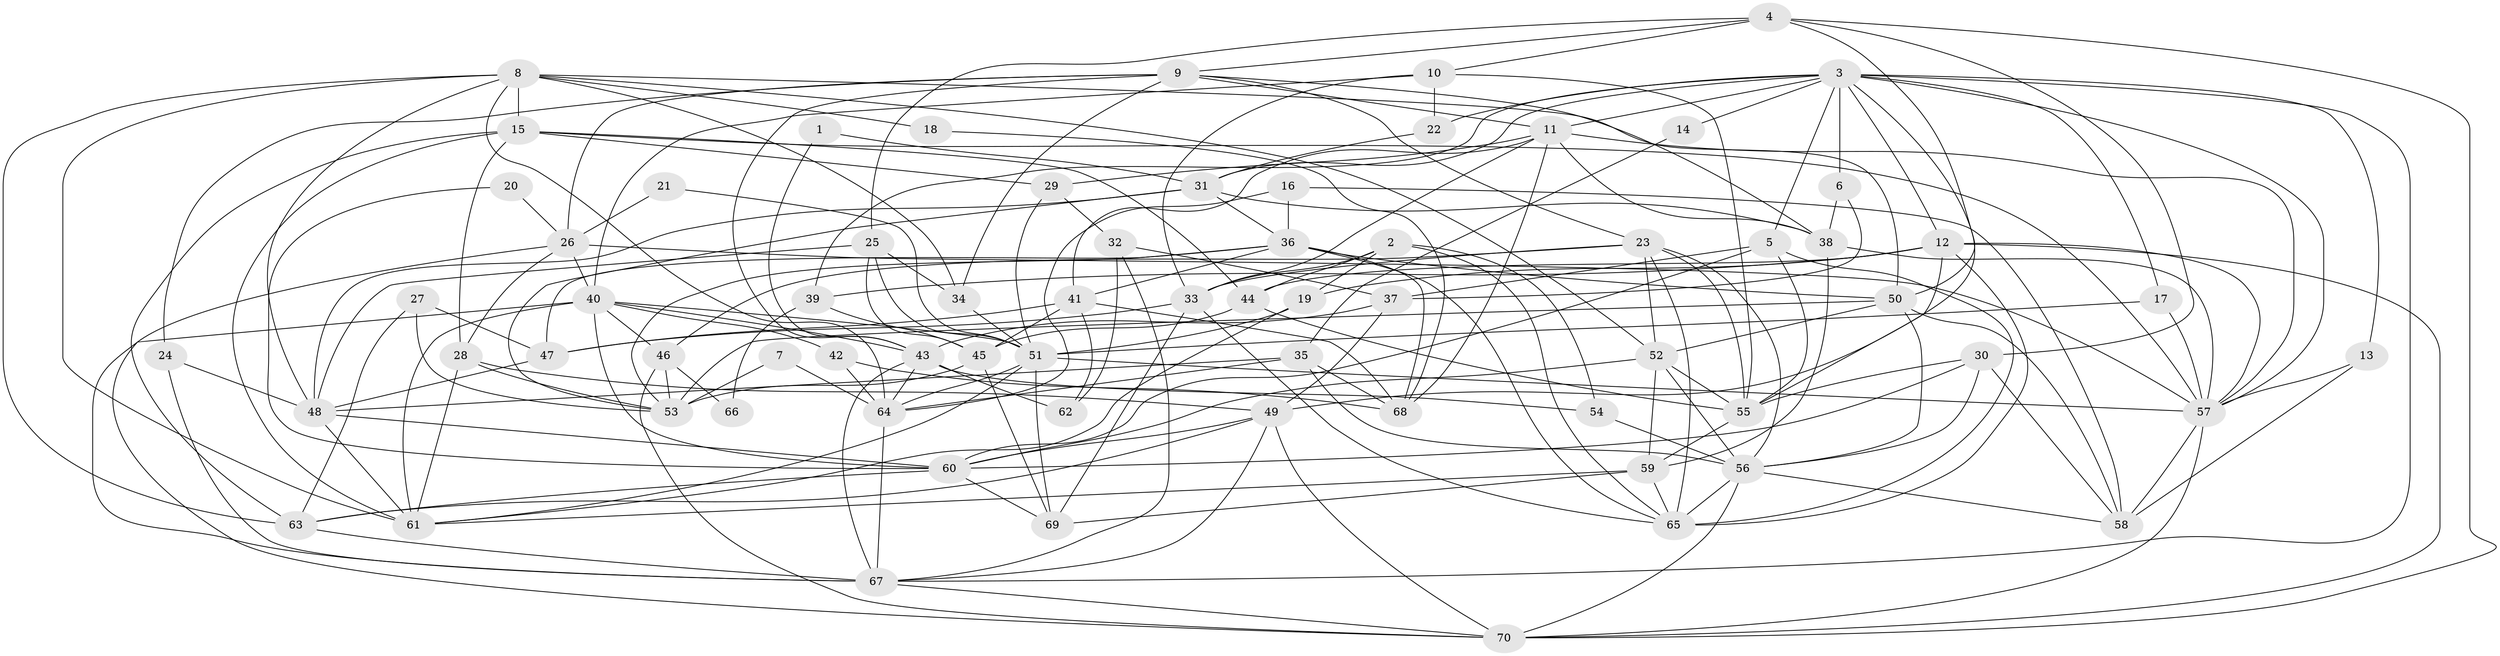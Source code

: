 // original degree distribution, {4: 0.2446043165467626, 5: 0.17985611510791366, 3: 0.2446043165467626, 2: 0.15827338129496402, 6: 0.14388489208633093, 8: 0.007194244604316547, 7: 0.02158273381294964}
// Generated by graph-tools (version 1.1) at 2025/26/03/09/25 03:26:14]
// undirected, 70 vertices, 202 edges
graph export_dot {
graph [start="1"]
  node [color=gray90,style=filled];
  1;
  2;
  3;
  4;
  5;
  6;
  7;
  8;
  9;
  10;
  11;
  12;
  13;
  14;
  15;
  16;
  17;
  18;
  19;
  20;
  21;
  22;
  23;
  24;
  25;
  26;
  27;
  28;
  29;
  30;
  31;
  32;
  33;
  34;
  35;
  36;
  37;
  38;
  39;
  40;
  41;
  42;
  43;
  44;
  45;
  46;
  47;
  48;
  49;
  50;
  51;
  52;
  53;
  54;
  55;
  56;
  57;
  58;
  59;
  60;
  61;
  62;
  63;
  64;
  65;
  66;
  67;
  68;
  69;
  70;
  1 -- 31 [weight=1.0];
  1 -- 43 [weight=1.0];
  2 -- 19 [weight=1.0];
  2 -- 33 [weight=1.0];
  2 -- 44 [weight=1.0];
  2 -- 54 [weight=1.0];
  2 -- 65 [weight=1.0];
  3 -- 5 [weight=1.0];
  3 -- 6 [weight=1.0];
  3 -- 11 [weight=1.0];
  3 -- 12 [weight=1.0];
  3 -- 13 [weight=1.0];
  3 -- 14 [weight=1.0];
  3 -- 17 [weight=1.0];
  3 -- 22 [weight=1.0];
  3 -- 31 [weight=1.0];
  3 -- 39 [weight=1.0];
  3 -- 49 [weight=1.0];
  3 -- 57 [weight=1.0];
  3 -- 67 [weight=1.0];
  4 -- 9 [weight=1.0];
  4 -- 10 [weight=1.0];
  4 -- 25 [weight=1.0];
  4 -- 30 [weight=1.0];
  4 -- 50 [weight=1.0];
  4 -- 70 [weight=1.0];
  5 -- 37 [weight=1.0];
  5 -- 55 [weight=1.0];
  5 -- 60 [weight=1.0];
  5 -- 65 [weight=1.0];
  6 -- 37 [weight=1.0];
  6 -- 38 [weight=1.0];
  7 -- 53 [weight=1.0];
  7 -- 64 [weight=1.0];
  8 -- 15 [weight=1.0];
  8 -- 18 [weight=1.0];
  8 -- 34 [weight=1.0];
  8 -- 48 [weight=1.0];
  8 -- 50 [weight=1.0];
  8 -- 52 [weight=1.0];
  8 -- 61 [weight=1.0];
  8 -- 63 [weight=1.0];
  8 -- 64 [weight=1.0];
  9 -- 11 [weight=1.0];
  9 -- 23 [weight=1.0];
  9 -- 24 [weight=1.0];
  9 -- 26 [weight=1.0];
  9 -- 34 [weight=1.0];
  9 -- 38 [weight=1.0];
  9 -- 43 [weight=1.0];
  10 -- 22 [weight=1.0];
  10 -- 33 [weight=1.0];
  10 -- 40 [weight=1.0];
  10 -- 55 [weight=1.0];
  11 -- 29 [weight=1.0];
  11 -- 33 [weight=1.0];
  11 -- 38 [weight=1.0];
  11 -- 41 [weight=1.0];
  11 -- 57 [weight=1.0];
  11 -- 68 [weight=1.0];
  12 -- 19 [weight=1.0];
  12 -- 39 [weight=1.0];
  12 -- 44 [weight=1.0];
  12 -- 55 [weight=1.0];
  12 -- 57 [weight=1.0];
  12 -- 65 [weight=1.0];
  12 -- 70 [weight=1.0];
  13 -- 57 [weight=1.0];
  13 -- 58 [weight=1.0];
  14 -- 35 [weight=1.0];
  15 -- 28 [weight=1.0];
  15 -- 29 [weight=1.0];
  15 -- 44 [weight=1.0];
  15 -- 57 [weight=1.0];
  15 -- 61 [weight=1.0];
  15 -- 63 [weight=1.0];
  16 -- 36 [weight=1.0];
  16 -- 58 [weight=1.0];
  16 -- 64 [weight=2.0];
  17 -- 51 [weight=1.0];
  17 -- 57 [weight=1.0];
  18 -- 68 [weight=1.0];
  19 -- 51 [weight=1.0];
  19 -- 61 [weight=1.0];
  20 -- 26 [weight=1.0];
  20 -- 60 [weight=1.0];
  21 -- 26 [weight=2.0];
  21 -- 51 [weight=1.0];
  22 -- 31 [weight=1.0];
  23 -- 33 [weight=1.0];
  23 -- 46 [weight=1.0];
  23 -- 52 [weight=1.0];
  23 -- 55 [weight=1.0];
  23 -- 56 [weight=1.0];
  23 -- 65 [weight=1.0];
  24 -- 48 [weight=1.0];
  24 -- 67 [weight=1.0];
  25 -- 34 [weight=1.0];
  25 -- 45 [weight=1.0];
  25 -- 48 [weight=1.0];
  25 -- 51 [weight=2.0];
  26 -- 28 [weight=1.0];
  26 -- 40 [weight=1.0];
  26 -- 57 [weight=1.0];
  26 -- 67 [weight=1.0];
  27 -- 47 [weight=1.0];
  27 -- 53 [weight=1.0];
  27 -- 63 [weight=1.0];
  28 -- 49 [weight=1.0];
  28 -- 53 [weight=1.0];
  28 -- 61 [weight=1.0];
  29 -- 32 [weight=1.0];
  29 -- 51 [weight=1.0];
  30 -- 55 [weight=1.0];
  30 -- 56 [weight=1.0];
  30 -- 58 [weight=1.0];
  30 -- 60 [weight=1.0];
  31 -- 36 [weight=1.0];
  31 -- 38 [weight=1.0];
  31 -- 48 [weight=1.0];
  31 -- 53 [weight=1.0];
  32 -- 37 [weight=1.0];
  32 -- 62 [weight=1.0];
  32 -- 67 [weight=1.0];
  33 -- 47 [weight=1.0];
  33 -- 65 [weight=1.0];
  33 -- 69 [weight=1.0];
  34 -- 51 [weight=1.0];
  35 -- 48 [weight=1.0];
  35 -- 56 [weight=1.0];
  35 -- 64 [weight=1.0];
  35 -- 68 [weight=1.0];
  36 -- 41 [weight=1.0];
  36 -- 47 [weight=1.0];
  36 -- 50 [weight=2.0];
  36 -- 53 [weight=1.0];
  36 -- 65 [weight=1.0];
  36 -- 68 [weight=1.0];
  37 -- 43 [weight=1.0];
  37 -- 49 [weight=1.0];
  38 -- 57 [weight=1.0];
  38 -- 59 [weight=1.0];
  39 -- 45 [weight=1.0];
  39 -- 66 [weight=1.0];
  40 -- 42 [weight=1.0];
  40 -- 43 [weight=1.0];
  40 -- 46 [weight=1.0];
  40 -- 51 [weight=1.0];
  40 -- 60 [weight=1.0];
  40 -- 61 [weight=1.0];
  40 -- 70 [weight=1.0];
  41 -- 45 [weight=1.0];
  41 -- 47 [weight=1.0];
  41 -- 62 [weight=1.0];
  41 -- 68 [weight=1.0];
  42 -- 64 [weight=1.0];
  42 -- 68 [weight=1.0];
  43 -- 54 [weight=1.0];
  43 -- 62 [weight=1.0];
  43 -- 64 [weight=1.0];
  43 -- 67 [weight=1.0];
  44 -- 45 [weight=1.0];
  44 -- 55 [weight=1.0];
  45 -- 53 [weight=1.0];
  45 -- 69 [weight=1.0];
  46 -- 53 [weight=1.0];
  46 -- 66 [weight=1.0];
  46 -- 70 [weight=1.0];
  47 -- 48 [weight=1.0];
  48 -- 60 [weight=1.0];
  48 -- 61 [weight=1.0];
  49 -- 60 [weight=1.0];
  49 -- 63 [weight=1.0];
  49 -- 67 [weight=1.0];
  49 -- 70 [weight=1.0];
  50 -- 52 [weight=1.0];
  50 -- 53 [weight=1.0];
  50 -- 56 [weight=1.0];
  50 -- 58 [weight=1.0];
  51 -- 57 [weight=1.0];
  51 -- 61 [weight=1.0];
  51 -- 64 [weight=1.0];
  51 -- 69 [weight=1.0];
  52 -- 55 [weight=1.0];
  52 -- 56 [weight=2.0];
  52 -- 59 [weight=1.0];
  52 -- 60 [weight=1.0];
  54 -- 56 [weight=1.0];
  55 -- 59 [weight=1.0];
  56 -- 58 [weight=1.0];
  56 -- 65 [weight=1.0];
  56 -- 70 [weight=1.0];
  57 -- 58 [weight=1.0];
  57 -- 70 [weight=1.0];
  59 -- 61 [weight=1.0];
  59 -- 65 [weight=1.0];
  59 -- 69 [weight=1.0];
  60 -- 63 [weight=1.0];
  60 -- 69 [weight=1.0];
  63 -- 67 [weight=1.0];
  64 -- 67 [weight=1.0];
  67 -- 70 [weight=1.0];
}
